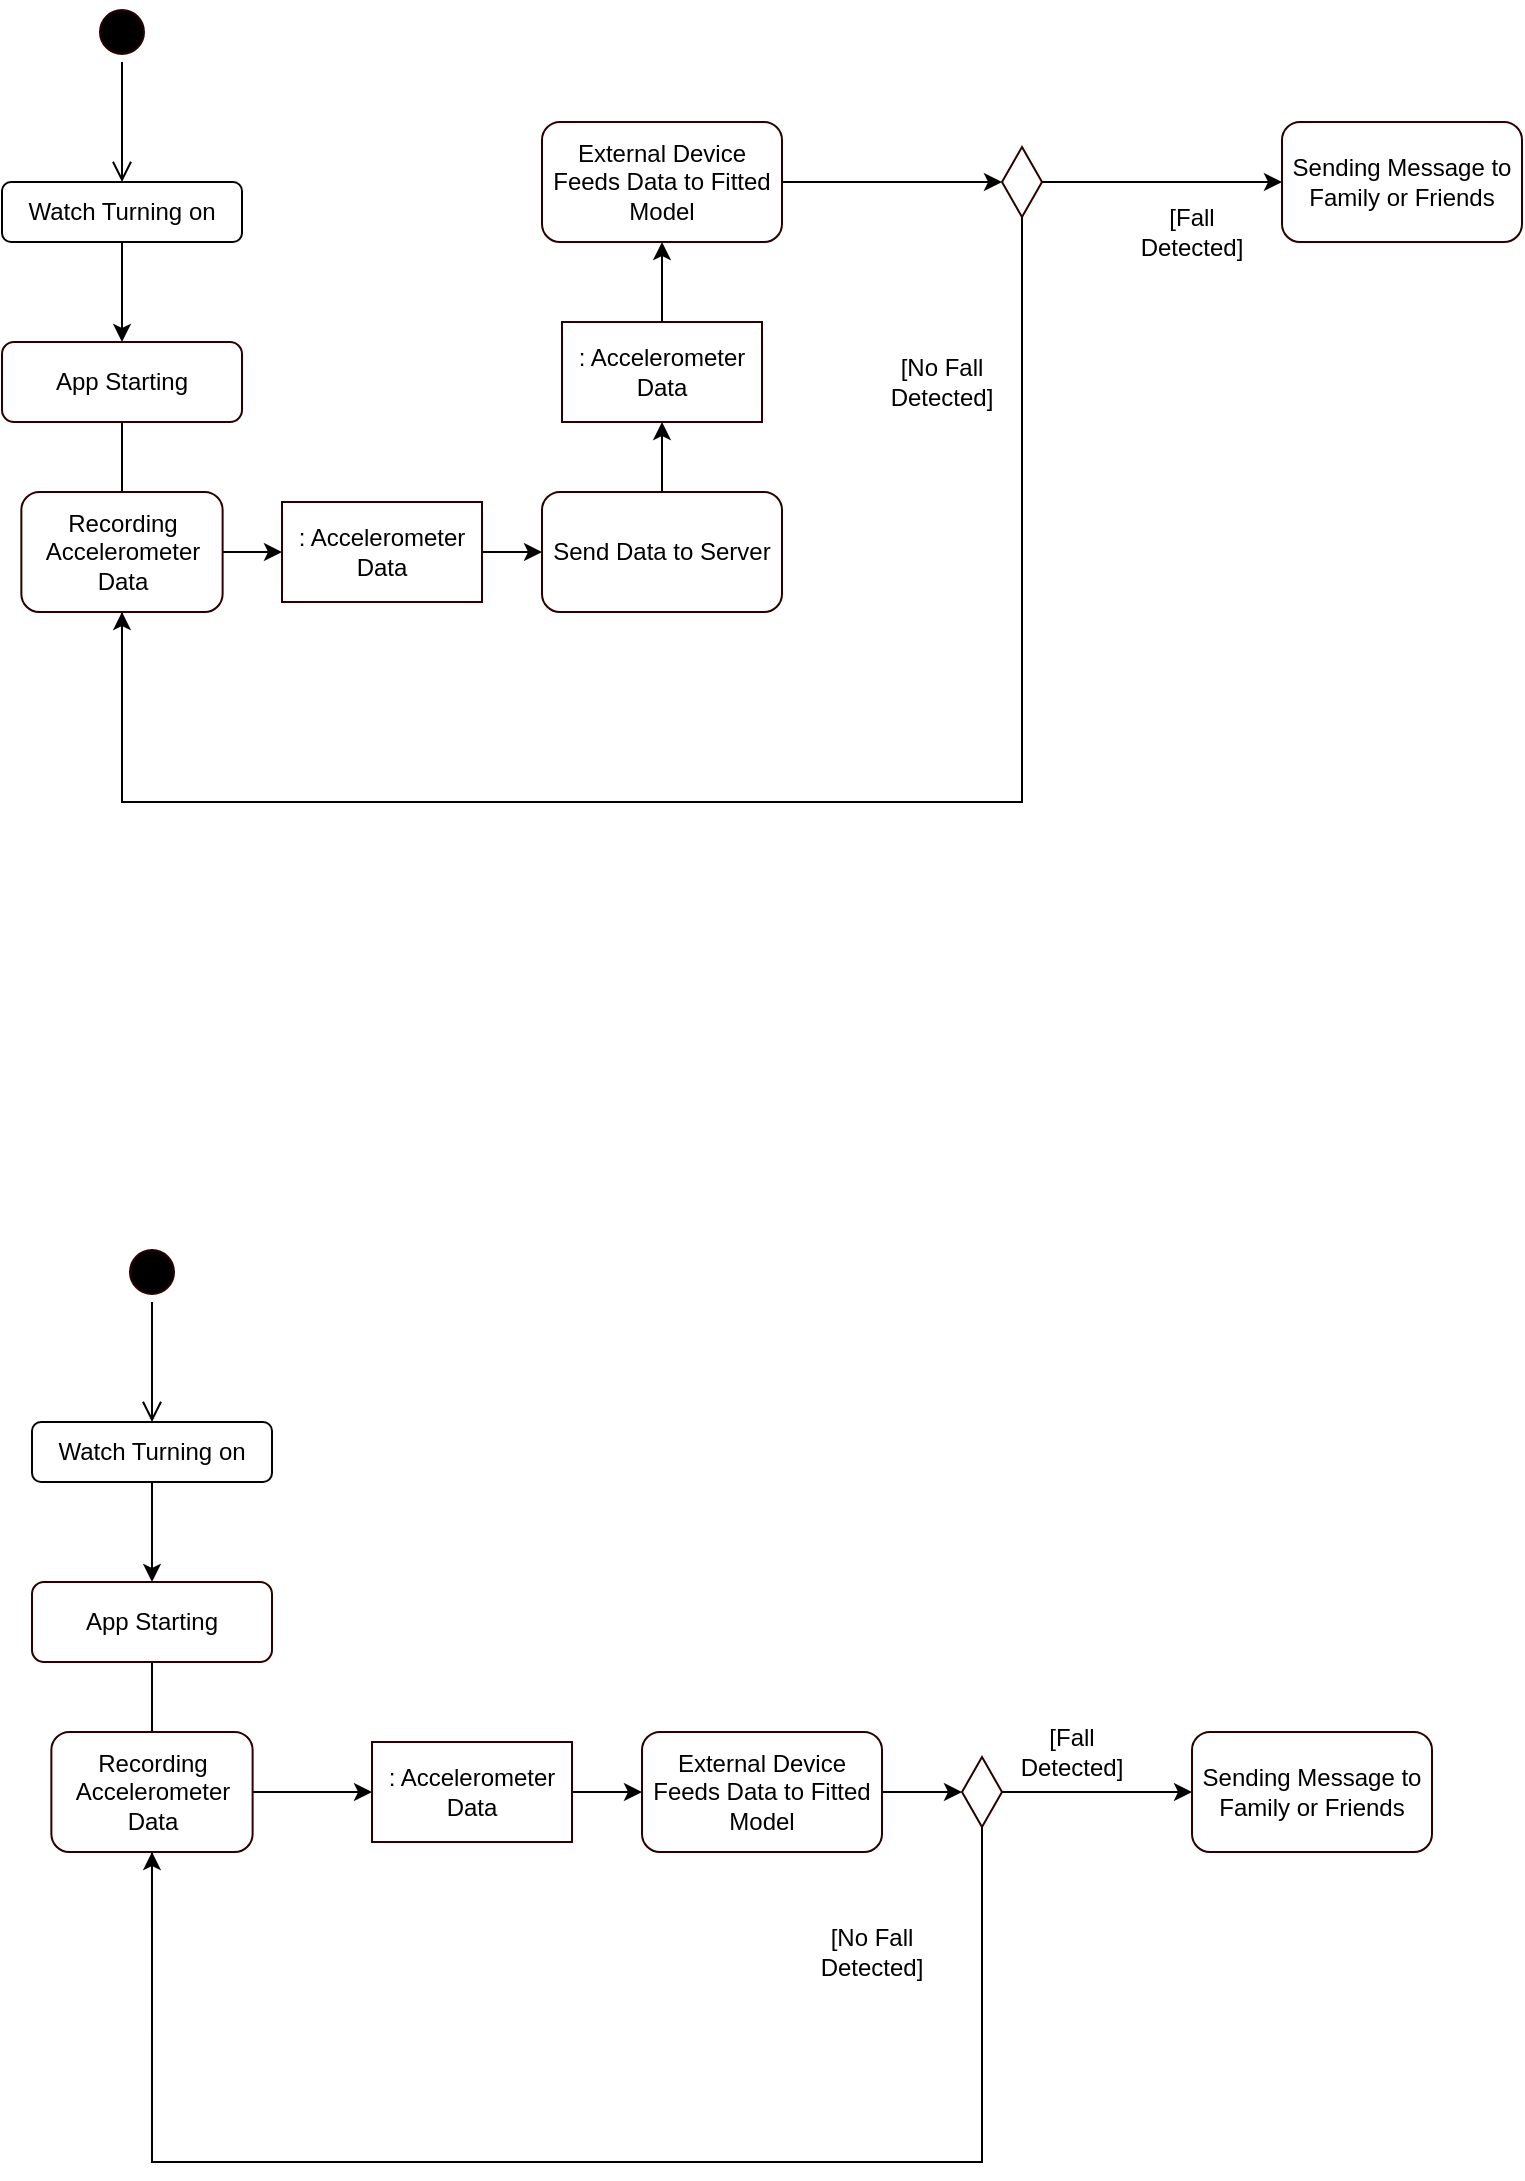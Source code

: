 <mxfile version="18.0.2" type="github">
  <diagram name="Page-1" id="0783ab3e-0a74-02c8-0abd-f7b4e66b4bec">
    <mxGraphModel dx="1038" dy="513" grid="1" gridSize="10" guides="1" tooltips="1" connect="1" arrows="1" fold="1" page="1" pageScale="1" pageWidth="850" pageHeight="1100" background="none" math="0" shadow="0">
      <root>
        <mxCell id="0" />
        <mxCell id="1" parent="0" />
        <mxCell id="i58EuDIUGKJFv0z2UIi5-1" value="" style="ellipse;html=1;shape=startState;fillColor=#000000;strokeColor=#2B0000;" vertex="1" parent="1">
          <mxGeometry x="105" y="40" width="30" height="30" as="geometry" />
        </mxCell>
        <mxCell id="i58EuDIUGKJFv0z2UIi5-2" value="" style="edgeStyle=orthogonalEdgeStyle;html=1;verticalAlign=bottom;endArrow=open;endSize=8;strokeColor=#000000;rounded=0;entryX=0.5;entryY=0;entryDx=0;entryDy=0;" edge="1" source="i58EuDIUGKJFv0z2UIi5-1" parent="1" target="i58EuDIUGKJFv0z2UIi5-3">
          <mxGeometry relative="1" as="geometry">
            <mxPoint x="175" y="140" as="targetPoint" />
          </mxGeometry>
        </mxCell>
        <mxCell id="i58EuDIUGKJFv0z2UIi5-3" value="Watch Turning on" style="rounded=1;whiteSpace=wrap;html=1;" vertex="1" parent="1">
          <mxGeometry x="60" y="130" width="120" height="30" as="geometry" />
        </mxCell>
        <mxCell id="i58EuDIUGKJFv0z2UIi5-30" style="edgeStyle=orthogonalEdgeStyle;rounded=0;orthogonalLoop=1;jettySize=auto;html=1;exitX=0.5;exitY=1;exitDx=0;exitDy=0;entryX=0.5;entryY=0;entryDx=0;entryDy=0;strokeColor=#000000;" edge="1" parent="1" source="i58EuDIUGKJFv0z2UIi5-4" target="i58EuDIUGKJFv0z2UIi5-28">
          <mxGeometry relative="1" as="geometry">
            <Array as="points">
              <mxPoint x="120" y="380" />
            </Array>
          </mxGeometry>
        </mxCell>
        <mxCell id="i58EuDIUGKJFv0z2UIi5-4" value="App Starting" style="rounded=1;whiteSpace=wrap;html=1;strokeColor=#2B0000;" vertex="1" parent="1">
          <mxGeometry x="60" y="210" width="120" height="40" as="geometry" />
        </mxCell>
        <mxCell id="i58EuDIUGKJFv0z2UIi5-5" value="" style="endArrow=classic;html=1;rounded=0;strokeColor=#000000;exitX=0.5;exitY=1;exitDx=0;exitDy=0;entryX=0.5;entryY=0;entryDx=0;entryDy=0;" edge="1" parent="1" source="i58EuDIUGKJFv0z2UIi5-3" target="i58EuDIUGKJFv0z2UIi5-4">
          <mxGeometry width="50" height="50" relative="1" as="geometry">
            <mxPoint x="400" y="290" as="sourcePoint" />
            <mxPoint x="450" y="240" as="targetPoint" />
            <Array as="points">
              <mxPoint x="120" y="180" />
            </Array>
          </mxGeometry>
        </mxCell>
        <mxCell id="i58EuDIUGKJFv0z2UIi5-31" style="edgeStyle=orthogonalEdgeStyle;rounded=0;orthogonalLoop=1;jettySize=auto;html=1;entryX=0;entryY=0.5;entryDx=0;entryDy=0;strokeColor=#000000;" edge="1" parent="1" source="i58EuDIUGKJFv0z2UIi5-12" target="i58EuDIUGKJFv0z2UIi5-51">
          <mxGeometry relative="1" as="geometry">
            <mxPoint x="365" y="315" as="targetPoint" />
          </mxGeometry>
        </mxCell>
        <mxCell id="i58EuDIUGKJFv0z2UIi5-12" value=": Accelerometer Data" style="rounded=0;whiteSpace=wrap;html=1;strokeColor=#2B0000;" vertex="1" parent="1">
          <mxGeometry x="200" y="290" width="100" height="50" as="geometry" />
        </mxCell>
        <mxCell id="i58EuDIUGKJFv0z2UIi5-22" style="edgeStyle=orthogonalEdgeStyle;rounded=0;orthogonalLoop=1;jettySize=auto;html=1;exitX=1;exitY=0.5;exitDx=0;exitDy=0;entryX=0;entryY=0.5;entryDx=0;entryDy=0;strokeColor=#000000;" edge="1" parent="1" source="i58EuDIUGKJFv0z2UIi5-17" target="i58EuDIUGKJFv0z2UIi5-20">
          <mxGeometry relative="1" as="geometry">
            <Array as="points">
              <mxPoint x="560" y="130" />
              <mxPoint x="560" y="130" />
            </Array>
          </mxGeometry>
        </mxCell>
        <mxCell id="i58EuDIUGKJFv0z2UIi5-25" style="edgeStyle=orthogonalEdgeStyle;rounded=0;orthogonalLoop=1;jettySize=auto;html=1;exitX=0.5;exitY=1;exitDx=0;exitDy=0;strokeColor=#000000;entryX=0.5;entryY=1;entryDx=0;entryDy=0;" edge="1" parent="1" source="i58EuDIUGKJFv0z2UIi5-17" target="i58EuDIUGKJFv0z2UIi5-28">
          <mxGeometry relative="1" as="geometry">
            <mxPoint x="160" y="440" as="targetPoint" />
            <Array as="points">
              <mxPoint x="570" y="440" />
              <mxPoint x="120" y="440" />
            </Array>
          </mxGeometry>
        </mxCell>
        <mxCell id="i58EuDIUGKJFv0z2UIi5-17" value="" style="rhombus;whiteSpace=wrap;html=1;strokeColor=#2B0000;" vertex="1" parent="1">
          <mxGeometry x="560" y="112.5" width="20" height="35" as="geometry" />
        </mxCell>
        <mxCell id="i58EuDIUGKJFv0z2UIi5-20" value="Sending Message to Family or Friends" style="rounded=1;whiteSpace=wrap;html=1;strokeColor=#2B0000;" vertex="1" parent="1">
          <mxGeometry x="700" y="100" width="120" height="60" as="geometry" />
        </mxCell>
        <mxCell id="i58EuDIUGKJFv0z2UIi5-23" value="[Fall Detected]" style="text;html=1;strokeColor=none;fillColor=none;align=center;verticalAlign=middle;whiteSpace=wrap;rounded=0;" vertex="1" parent="1">
          <mxGeometry x="625" y="140" width="60" height="30" as="geometry" />
        </mxCell>
        <mxCell id="i58EuDIUGKJFv0z2UIi5-26" value="[No Fall Detected]" style="text;html=1;strokeColor=none;fillColor=none;align=center;verticalAlign=middle;whiteSpace=wrap;rounded=0;" vertex="1" parent="1">
          <mxGeometry x="500" y="215" width="60" height="30" as="geometry" />
        </mxCell>
        <mxCell id="i58EuDIUGKJFv0z2UIi5-32" style="edgeStyle=orthogonalEdgeStyle;rounded=0;orthogonalLoop=1;jettySize=auto;html=1;entryX=0;entryY=0.5;entryDx=0;entryDy=0;strokeColor=#000000;" edge="1" parent="1" source="i58EuDIUGKJFv0z2UIi5-28" target="i58EuDIUGKJFv0z2UIi5-12">
          <mxGeometry relative="1" as="geometry" />
        </mxCell>
        <mxCell id="i58EuDIUGKJFv0z2UIi5-28" value="Recording Accelerometer Data" style="rounded=1;whiteSpace=wrap;html=1;strokeColor=#2B0000;" vertex="1" parent="1">
          <mxGeometry x="69.68" y="285" width="100.63" height="60" as="geometry" />
        </mxCell>
        <mxCell id="i58EuDIUGKJFv0z2UIi5-33" value="" style="ellipse;html=1;shape=startState;fillColor=#000000;strokeColor=#2B0000;" vertex="1" parent="1">
          <mxGeometry x="120" y="660" width="30" height="30" as="geometry" />
        </mxCell>
        <mxCell id="i58EuDIUGKJFv0z2UIi5-34" value="" style="edgeStyle=orthogonalEdgeStyle;html=1;verticalAlign=bottom;endArrow=open;endSize=8;strokeColor=#000000;rounded=0;entryX=0.5;entryY=0;entryDx=0;entryDy=0;" edge="1" parent="1" source="i58EuDIUGKJFv0z2UIi5-33" target="i58EuDIUGKJFv0z2UIi5-35">
          <mxGeometry relative="1" as="geometry">
            <mxPoint x="190" y="760" as="targetPoint" />
          </mxGeometry>
        </mxCell>
        <mxCell id="i58EuDIUGKJFv0z2UIi5-35" value="Watch Turning on" style="rounded=1;whiteSpace=wrap;html=1;" vertex="1" parent="1">
          <mxGeometry x="75" y="750" width="120" height="30" as="geometry" />
        </mxCell>
        <mxCell id="i58EuDIUGKJFv0z2UIi5-36" style="edgeStyle=orthogonalEdgeStyle;rounded=0;orthogonalLoop=1;jettySize=auto;html=1;exitX=0.5;exitY=1;exitDx=0;exitDy=0;entryX=0.5;entryY=0;entryDx=0;entryDy=0;strokeColor=#000000;" edge="1" parent="1" source="i58EuDIUGKJFv0z2UIi5-37" target="i58EuDIUGKJFv0z2UIi5-50">
          <mxGeometry relative="1" as="geometry">
            <Array as="points">
              <mxPoint x="135" y="1000" />
            </Array>
          </mxGeometry>
        </mxCell>
        <mxCell id="i58EuDIUGKJFv0z2UIi5-37" value="App Starting" style="rounded=1;whiteSpace=wrap;html=1;strokeColor=#2B0000;" vertex="1" parent="1">
          <mxGeometry x="75" y="830" width="120" height="40" as="geometry" />
        </mxCell>
        <mxCell id="i58EuDIUGKJFv0z2UIi5-38" value="" style="endArrow=classic;html=1;rounded=0;strokeColor=#000000;exitX=0.5;exitY=1;exitDx=0;exitDy=0;entryX=0.5;entryY=0;entryDx=0;entryDy=0;" edge="1" parent="1" source="i58EuDIUGKJFv0z2UIi5-35" target="i58EuDIUGKJFv0z2UIi5-37">
          <mxGeometry width="50" height="50" relative="1" as="geometry">
            <mxPoint x="415" y="910" as="sourcePoint" />
            <mxPoint x="465" y="860" as="targetPoint" />
            <Array as="points">
              <mxPoint x="135" y="800" />
            </Array>
          </mxGeometry>
        </mxCell>
        <mxCell id="i58EuDIUGKJFv0z2UIi5-39" style="edgeStyle=orthogonalEdgeStyle;rounded=0;orthogonalLoop=1;jettySize=auto;html=1;entryX=0;entryY=0.5;entryDx=0;entryDy=0;strokeColor=#000000;" edge="1" parent="1" source="i58EuDIUGKJFv0z2UIi5-40" target="i58EuDIUGKJFv0z2UIi5-62">
          <mxGeometry relative="1" as="geometry">
            <mxPoint x="380" y="935" as="targetPoint" />
          </mxGeometry>
        </mxCell>
        <mxCell id="i58EuDIUGKJFv0z2UIi5-40" value=": Accelerometer Data" style="rounded=0;whiteSpace=wrap;html=1;strokeColor=#2B0000;" vertex="1" parent="1">
          <mxGeometry x="245" y="910" width="100" height="50" as="geometry" />
        </mxCell>
        <mxCell id="i58EuDIUGKJFv0z2UIi5-41" style="edgeStyle=orthogonalEdgeStyle;rounded=0;orthogonalLoop=1;jettySize=auto;html=1;exitX=1;exitY=0.5;exitDx=0;exitDy=0;entryX=0;entryY=0.5;entryDx=0;entryDy=0;strokeColor=#000000;" edge="1" parent="1" source="i58EuDIUGKJFv0z2UIi5-62" target="i58EuDIUGKJFv0z2UIi5-45">
          <mxGeometry relative="1" as="geometry">
            <mxPoint x="500" y="935" as="sourcePoint" />
          </mxGeometry>
        </mxCell>
        <mxCell id="i58EuDIUGKJFv0z2UIi5-43" style="edgeStyle=orthogonalEdgeStyle;rounded=0;orthogonalLoop=1;jettySize=auto;html=1;exitX=1;exitY=0.5;exitDx=0;exitDy=0;entryX=0;entryY=0.5;entryDx=0;entryDy=0;strokeColor=#000000;" edge="1" parent="1" source="i58EuDIUGKJFv0z2UIi5-45" target="i58EuDIUGKJFv0z2UIi5-46">
          <mxGeometry relative="1" as="geometry" />
        </mxCell>
        <mxCell id="i58EuDIUGKJFv0z2UIi5-44" style="edgeStyle=orthogonalEdgeStyle;rounded=0;orthogonalLoop=1;jettySize=auto;html=1;exitX=0.5;exitY=1;exitDx=0;exitDy=0;strokeColor=#000000;entryX=0.5;entryY=1;entryDx=0;entryDy=0;" edge="1" parent="1" source="i58EuDIUGKJFv0z2UIi5-45" target="i58EuDIUGKJFv0z2UIi5-50">
          <mxGeometry relative="1" as="geometry">
            <mxPoint x="175" y="1060" as="targetPoint" />
            <Array as="points">
              <mxPoint x="550" y="1120" />
              <mxPoint x="135" y="1120" />
            </Array>
          </mxGeometry>
        </mxCell>
        <mxCell id="i58EuDIUGKJFv0z2UIi5-45" value="" style="rhombus;whiteSpace=wrap;html=1;strokeColor=#2B0000;" vertex="1" parent="1">
          <mxGeometry x="540" y="917.5" width="20" height="35" as="geometry" />
        </mxCell>
        <mxCell id="i58EuDIUGKJFv0z2UIi5-46" value="Sending Message to Family or Friends" style="rounded=1;whiteSpace=wrap;html=1;strokeColor=#2B0000;" vertex="1" parent="1">
          <mxGeometry x="655" y="905" width="120" height="60" as="geometry" />
        </mxCell>
        <mxCell id="i58EuDIUGKJFv0z2UIi5-47" value="[Fall Detected]" style="text;html=1;strokeColor=none;fillColor=none;align=center;verticalAlign=middle;whiteSpace=wrap;rounded=0;" vertex="1" parent="1">
          <mxGeometry x="565" y="900" width="60" height="30" as="geometry" />
        </mxCell>
        <mxCell id="i58EuDIUGKJFv0z2UIi5-48" value="[No Fall Detected]" style="text;html=1;strokeColor=none;fillColor=none;align=center;verticalAlign=middle;whiteSpace=wrap;rounded=0;" vertex="1" parent="1">
          <mxGeometry x="465" y="1000" width="60" height="30" as="geometry" />
        </mxCell>
        <mxCell id="i58EuDIUGKJFv0z2UIi5-49" style="edgeStyle=orthogonalEdgeStyle;rounded=0;orthogonalLoop=1;jettySize=auto;html=1;entryX=0;entryY=0.5;entryDx=0;entryDy=0;strokeColor=#000000;" edge="1" parent="1" source="i58EuDIUGKJFv0z2UIi5-50" target="i58EuDIUGKJFv0z2UIi5-40">
          <mxGeometry relative="1" as="geometry" />
        </mxCell>
        <mxCell id="i58EuDIUGKJFv0z2UIi5-50" value="Recording Accelerometer Data" style="rounded=1;whiteSpace=wrap;html=1;strokeColor=#2B0000;" vertex="1" parent="1">
          <mxGeometry x="84.68" y="905" width="100.63" height="60" as="geometry" />
        </mxCell>
        <mxCell id="i58EuDIUGKJFv0z2UIi5-51" value="Send Data to Server" style="rounded=1;whiteSpace=wrap;html=1;strokeColor=#2B0000;" vertex="1" parent="1">
          <mxGeometry x="330" y="285" width="120" height="60" as="geometry" />
        </mxCell>
        <mxCell id="i58EuDIUGKJFv0z2UIi5-52" value=": Accelerometer Data" style="rounded=0;whiteSpace=wrap;html=1;strokeColor=#2B0000;" vertex="1" parent="1">
          <mxGeometry x="340" y="200" width="100" height="50" as="geometry" />
        </mxCell>
        <mxCell id="i58EuDIUGKJFv0z2UIi5-53" value="" style="endArrow=classic;html=1;rounded=0;strokeColor=#000000;exitX=0.5;exitY=0;exitDx=0;exitDy=0;entryX=0.5;entryY=1;entryDx=0;entryDy=0;" edge="1" parent="1" source="i58EuDIUGKJFv0z2UIi5-51" target="i58EuDIUGKJFv0z2UIi5-52">
          <mxGeometry width="50" height="50" relative="1" as="geometry">
            <mxPoint x="360" y="340" as="sourcePoint" />
            <mxPoint x="410" y="290" as="targetPoint" />
          </mxGeometry>
        </mxCell>
        <mxCell id="i58EuDIUGKJFv0z2UIi5-60" style="edgeStyle=orthogonalEdgeStyle;rounded=0;orthogonalLoop=1;jettySize=auto;html=1;entryX=0;entryY=0.5;entryDx=0;entryDy=0;strokeColor=#000000;" edge="1" parent="1" source="i58EuDIUGKJFv0z2UIi5-54" target="i58EuDIUGKJFv0z2UIi5-17">
          <mxGeometry relative="1" as="geometry" />
        </mxCell>
        <mxCell id="i58EuDIUGKJFv0z2UIi5-54" value="External Device Feeds Data to Fitted Model" style="rounded=1;whiteSpace=wrap;html=1;strokeColor=#2B0000;" vertex="1" parent="1">
          <mxGeometry x="330" y="100" width="120" height="60" as="geometry" />
        </mxCell>
        <mxCell id="i58EuDIUGKJFv0z2UIi5-55" value="" style="endArrow=classic;html=1;rounded=0;strokeColor=#000000;exitX=0.5;exitY=0;exitDx=0;exitDy=0;entryX=0.5;entryY=1;entryDx=0;entryDy=0;" edge="1" parent="1" source="i58EuDIUGKJFv0z2UIi5-52" target="i58EuDIUGKJFv0z2UIi5-54">
          <mxGeometry width="50" height="50" relative="1" as="geometry">
            <mxPoint x="360" y="340" as="sourcePoint" />
            <mxPoint x="410" y="290" as="targetPoint" />
          </mxGeometry>
        </mxCell>
        <mxCell id="i58EuDIUGKJFv0z2UIi5-62" value="&lt;span style=&quot;&quot;&gt;External Device Feeds Data to Fitted Model&lt;/span&gt;" style="rounded=1;whiteSpace=wrap;html=1;strokeColor=#2B0000;" vertex="1" parent="1">
          <mxGeometry x="380" y="905" width="120" height="60" as="geometry" />
        </mxCell>
      </root>
    </mxGraphModel>
  </diagram>
</mxfile>
